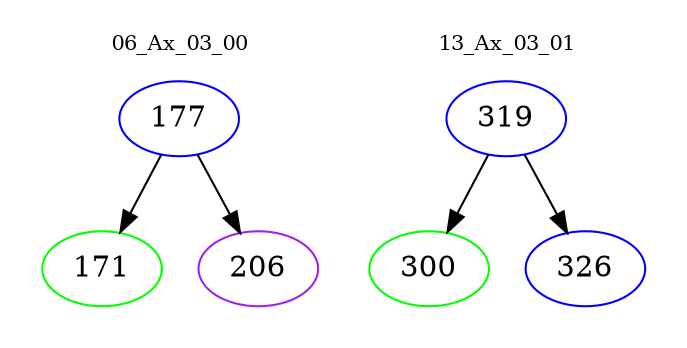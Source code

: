 digraph{
subgraph cluster_0 {
color = white
label = "06_Ax_03_00";
fontsize=10;
T0_177 [label="177", color="blue"]
T0_177 -> T0_171 [color="black"]
T0_171 [label="171", color="green"]
T0_177 -> T0_206 [color="black"]
T0_206 [label="206", color="purple"]
}
subgraph cluster_1 {
color = white
label = "13_Ax_03_01";
fontsize=10;
T1_319 [label="319", color="blue"]
T1_319 -> T1_300 [color="black"]
T1_300 [label="300", color="green"]
T1_319 -> T1_326 [color="black"]
T1_326 [label="326", color="blue"]
}
}
